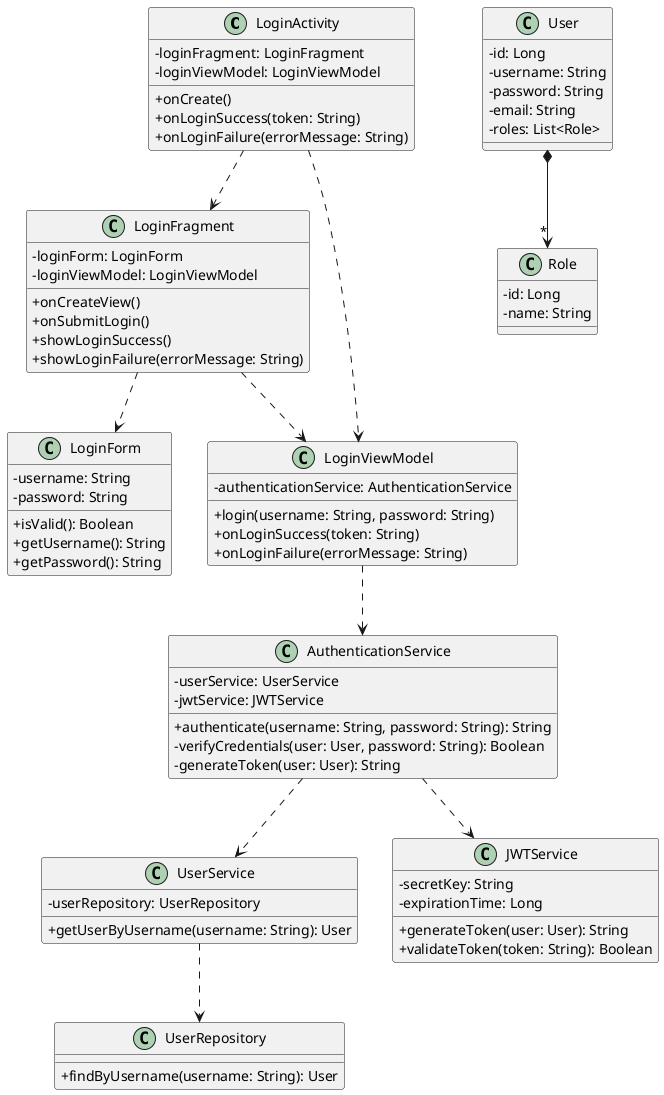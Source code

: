 @startuml
skinparam classAttributeIconSize 0

class LoginActivity {
    - loginFragment: LoginFragment
    - loginViewModel: LoginViewModel
    + onCreate()
    + onLoginSuccess(token: String)
    + onLoginFailure(errorMessage: String)
}

class LoginFragment {
    - loginForm: LoginForm
    - loginViewModel: LoginViewModel
    + onCreateView()
    + onSubmitLogin()
    + showLoginSuccess()
    + showLoginFailure(errorMessage: String)
}

class LoginForm {
    - username: String
    - password: String
    + isValid(): Boolean
    + getUsername(): String
    + getPassword(): String
}

class LoginViewModel {
    - authenticationService: AuthenticationService
    + login(username: String, password: String)
    + onLoginSuccess(token: String)
    + onLoginFailure(errorMessage: String)
}

class AuthenticationService {
    - userService: UserService
    - jwtService: JWTService
    + authenticate(username: String, password: String): String
    - verifyCredentials(user: User, password: String): Boolean
    - generateToken(user: User): String
}

class UserService {
    - userRepository: UserRepository
    + getUserByUsername(username: String): User
}

class UserRepository {
    + findByUsername(username: String): User
}

class JWTService {
    - secretKey: String
    - expirationTime: Long
    + generateToken(user: User): String
    + validateToken(token: String): Boolean
}

class User {
    - id: Long
    - username: String
    - password: String
    - email: String
    - roles: List<Role>
}

class Role {
    - id: Long
    - name: String
}

LoginActivity ..> LoginFragment
LoginActivity ..> LoginViewModel

LoginFragment ..> LoginForm
LoginFragment ..> LoginViewModel

LoginViewModel ..> AuthenticationService

AuthenticationService ..> UserService
AuthenticationService ..> JWTService

UserService ..> UserRepository

User *--> "*" Role
@enduml